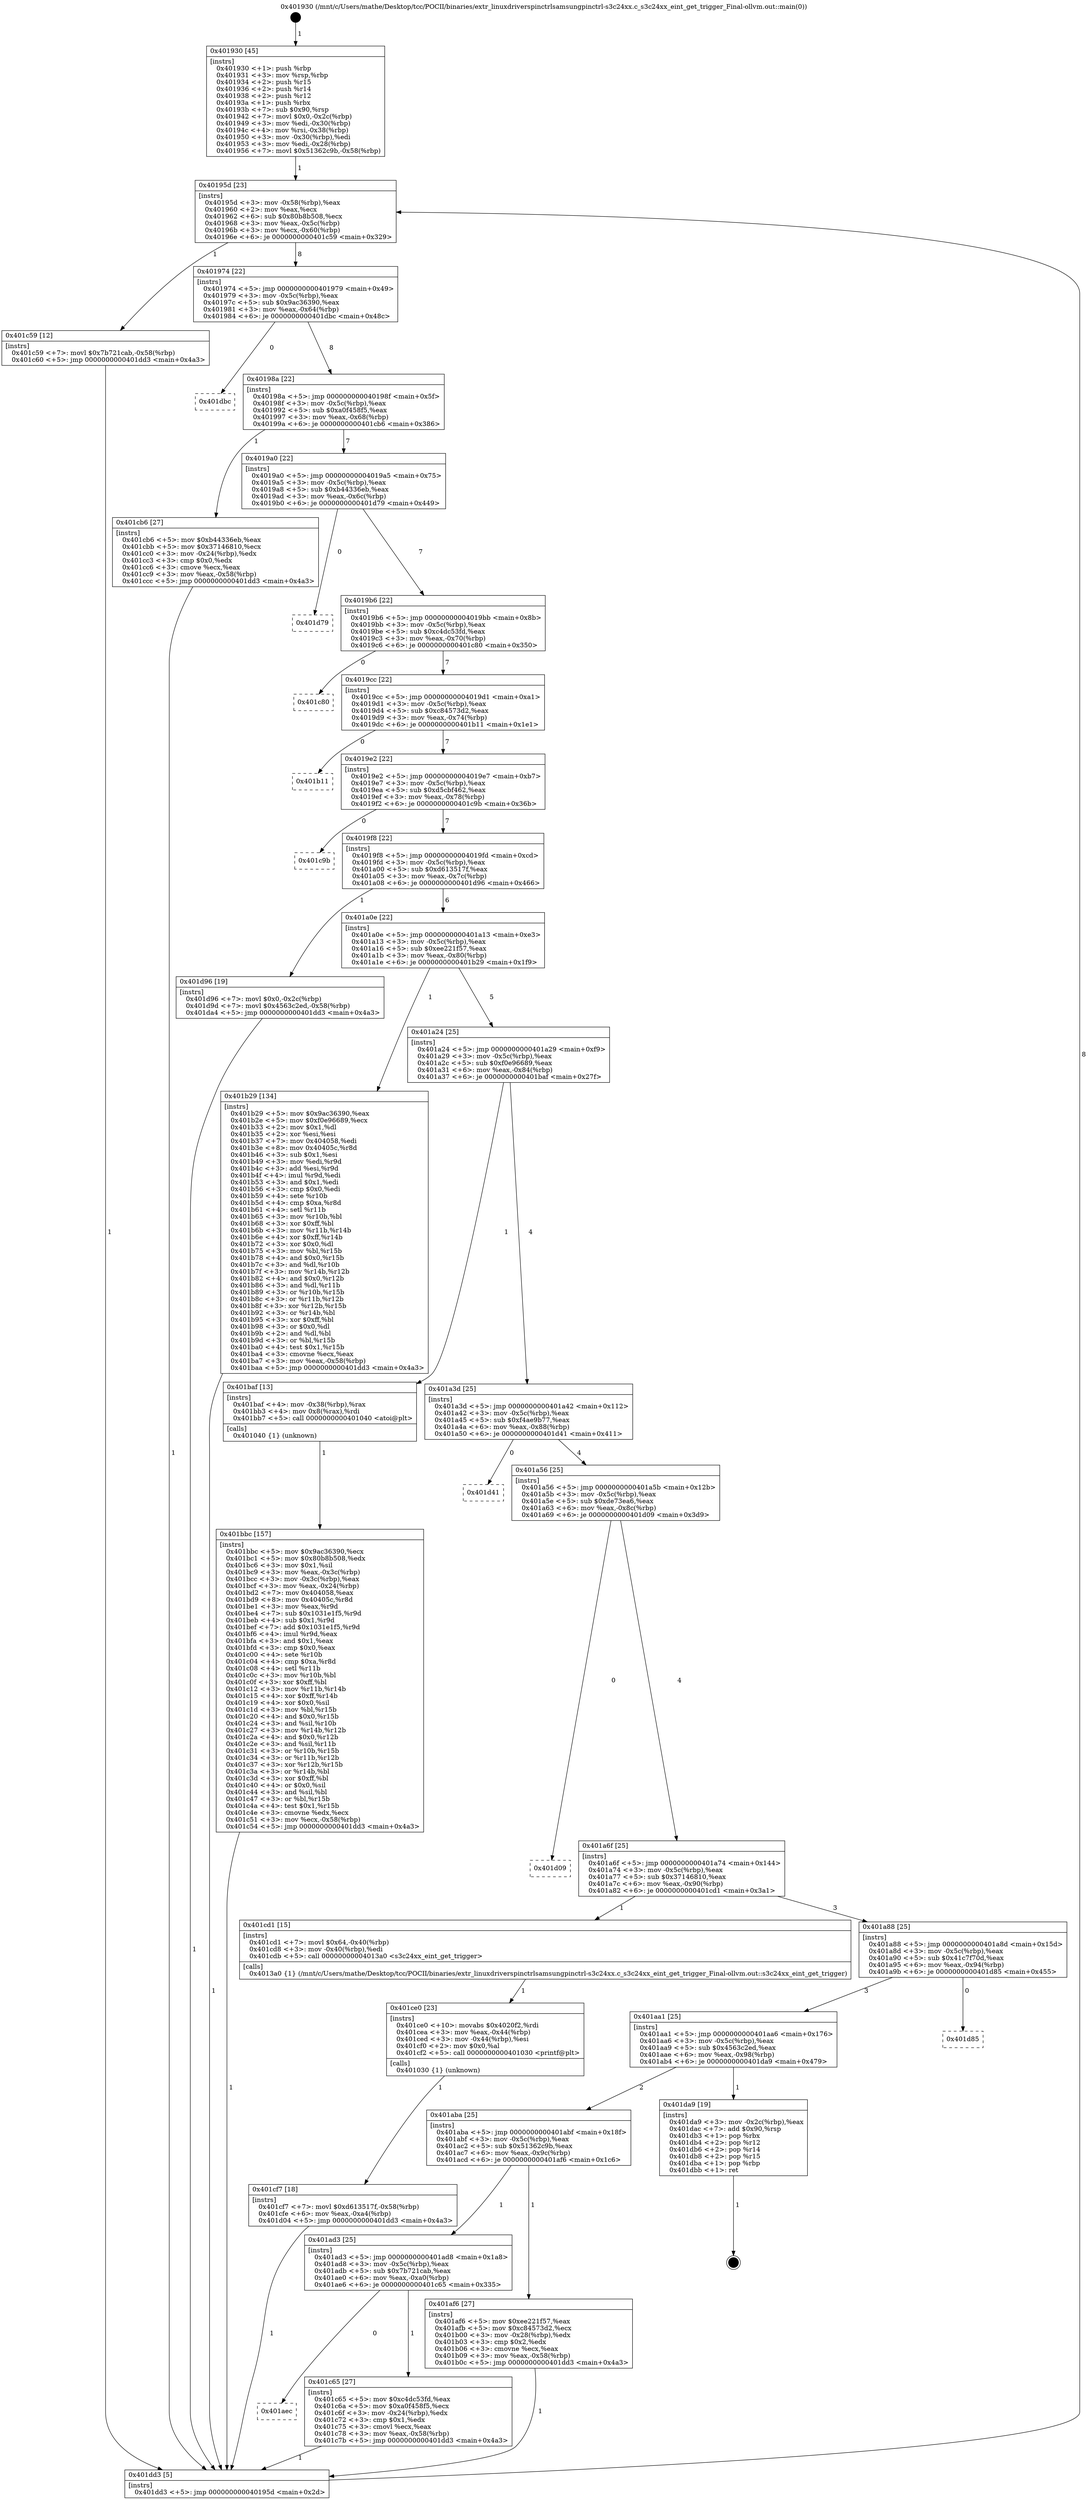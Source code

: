 digraph "0x401930" {
  label = "0x401930 (/mnt/c/Users/mathe/Desktop/tcc/POCII/binaries/extr_linuxdriverspinctrlsamsungpinctrl-s3c24xx.c_s3c24xx_eint_get_trigger_Final-ollvm.out::main(0))"
  labelloc = "t"
  node[shape=record]

  Entry [label="",width=0.3,height=0.3,shape=circle,fillcolor=black,style=filled]
  "0x40195d" [label="{
     0x40195d [23]\l
     | [instrs]\l
     &nbsp;&nbsp;0x40195d \<+3\>: mov -0x58(%rbp),%eax\l
     &nbsp;&nbsp;0x401960 \<+2\>: mov %eax,%ecx\l
     &nbsp;&nbsp;0x401962 \<+6\>: sub $0x80b8b508,%ecx\l
     &nbsp;&nbsp;0x401968 \<+3\>: mov %eax,-0x5c(%rbp)\l
     &nbsp;&nbsp;0x40196b \<+3\>: mov %ecx,-0x60(%rbp)\l
     &nbsp;&nbsp;0x40196e \<+6\>: je 0000000000401c59 \<main+0x329\>\l
  }"]
  "0x401c59" [label="{
     0x401c59 [12]\l
     | [instrs]\l
     &nbsp;&nbsp;0x401c59 \<+7\>: movl $0x7b721cab,-0x58(%rbp)\l
     &nbsp;&nbsp;0x401c60 \<+5\>: jmp 0000000000401dd3 \<main+0x4a3\>\l
  }"]
  "0x401974" [label="{
     0x401974 [22]\l
     | [instrs]\l
     &nbsp;&nbsp;0x401974 \<+5\>: jmp 0000000000401979 \<main+0x49\>\l
     &nbsp;&nbsp;0x401979 \<+3\>: mov -0x5c(%rbp),%eax\l
     &nbsp;&nbsp;0x40197c \<+5\>: sub $0x9ac36390,%eax\l
     &nbsp;&nbsp;0x401981 \<+3\>: mov %eax,-0x64(%rbp)\l
     &nbsp;&nbsp;0x401984 \<+6\>: je 0000000000401dbc \<main+0x48c\>\l
  }"]
  Exit [label="",width=0.3,height=0.3,shape=circle,fillcolor=black,style=filled,peripheries=2]
  "0x401dbc" [label="{
     0x401dbc\l
  }", style=dashed]
  "0x40198a" [label="{
     0x40198a [22]\l
     | [instrs]\l
     &nbsp;&nbsp;0x40198a \<+5\>: jmp 000000000040198f \<main+0x5f\>\l
     &nbsp;&nbsp;0x40198f \<+3\>: mov -0x5c(%rbp),%eax\l
     &nbsp;&nbsp;0x401992 \<+5\>: sub $0xa0f458f5,%eax\l
     &nbsp;&nbsp;0x401997 \<+3\>: mov %eax,-0x68(%rbp)\l
     &nbsp;&nbsp;0x40199a \<+6\>: je 0000000000401cb6 \<main+0x386\>\l
  }"]
  "0x401cf7" [label="{
     0x401cf7 [18]\l
     | [instrs]\l
     &nbsp;&nbsp;0x401cf7 \<+7\>: movl $0xd613517f,-0x58(%rbp)\l
     &nbsp;&nbsp;0x401cfe \<+6\>: mov %eax,-0xa4(%rbp)\l
     &nbsp;&nbsp;0x401d04 \<+5\>: jmp 0000000000401dd3 \<main+0x4a3\>\l
  }"]
  "0x401cb6" [label="{
     0x401cb6 [27]\l
     | [instrs]\l
     &nbsp;&nbsp;0x401cb6 \<+5\>: mov $0xb44336eb,%eax\l
     &nbsp;&nbsp;0x401cbb \<+5\>: mov $0x37146810,%ecx\l
     &nbsp;&nbsp;0x401cc0 \<+3\>: mov -0x24(%rbp),%edx\l
     &nbsp;&nbsp;0x401cc3 \<+3\>: cmp $0x0,%edx\l
     &nbsp;&nbsp;0x401cc6 \<+3\>: cmove %ecx,%eax\l
     &nbsp;&nbsp;0x401cc9 \<+3\>: mov %eax,-0x58(%rbp)\l
     &nbsp;&nbsp;0x401ccc \<+5\>: jmp 0000000000401dd3 \<main+0x4a3\>\l
  }"]
  "0x4019a0" [label="{
     0x4019a0 [22]\l
     | [instrs]\l
     &nbsp;&nbsp;0x4019a0 \<+5\>: jmp 00000000004019a5 \<main+0x75\>\l
     &nbsp;&nbsp;0x4019a5 \<+3\>: mov -0x5c(%rbp),%eax\l
     &nbsp;&nbsp;0x4019a8 \<+5\>: sub $0xb44336eb,%eax\l
     &nbsp;&nbsp;0x4019ad \<+3\>: mov %eax,-0x6c(%rbp)\l
     &nbsp;&nbsp;0x4019b0 \<+6\>: je 0000000000401d79 \<main+0x449\>\l
  }"]
  "0x401ce0" [label="{
     0x401ce0 [23]\l
     | [instrs]\l
     &nbsp;&nbsp;0x401ce0 \<+10\>: movabs $0x4020f2,%rdi\l
     &nbsp;&nbsp;0x401cea \<+3\>: mov %eax,-0x44(%rbp)\l
     &nbsp;&nbsp;0x401ced \<+3\>: mov -0x44(%rbp),%esi\l
     &nbsp;&nbsp;0x401cf0 \<+2\>: mov $0x0,%al\l
     &nbsp;&nbsp;0x401cf2 \<+5\>: call 0000000000401030 \<printf@plt\>\l
     | [calls]\l
     &nbsp;&nbsp;0x401030 \{1\} (unknown)\l
  }"]
  "0x401d79" [label="{
     0x401d79\l
  }", style=dashed]
  "0x4019b6" [label="{
     0x4019b6 [22]\l
     | [instrs]\l
     &nbsp;&nbsp;0x4019b6 \<+5\>: jmp 00000000004019bb \<main+0x8b\>\l
     &nbsp;&nbsp;0x4019bb \<+3\>: mov -0x5c(%rbp),%eax\l
     &nbsp;&nbsp;0x4019be \<+5\>: sub $0xc4dc53fd,%eax\l
     &nbsp;&nbsp;0x4019c3 \<+3\>: mov %eax,-0x70(%rbp)\l
     &nbsp;&nbsp;0x4019c6 \<+6\>: je 0000000000401c80 \<main+0x350\>\l
  }"]
  "0x401aec" [label="{
     0x401aec\l
  }", style=dashed]
  "0x401c80" [label="{
     0x401c80\l
  }", style=dashed]
  "0x4019cc" [label="{
     0x4019cc [22]\l
     | [instrs]\l
     &nbsp;&nbsp;0x4019cc \<+5\>: jmp 00000000004019d1 \<main+0xa1\>\l
     &nbsp;&nbsp;0x4019d1 \<+3\>: mov -0x5c(%rbp),%eax\l
     &nbsp;&nbsp;0x4019d4 \<+5\>: sub $0xc84573d2,%eax\l
     &nbsp;&nbsp;0x4019d9 \<+3\>: mov %eax,-0x74(%rbp)\l
     &nbsp;&nbsp;0x4019dc \<+6\>: je 0000000000401b11 \<main+0x1e1\>\l
  }"]
  "0x401c65" [label="{
     0x401c65 [27]\l
     | [instrs]\l
     &nbsp;&nbsp;0x401c65 \<+5\>: mov $0xc4dc53fd,%eax\l
     &nbsp;&nbsp;0x401c6a \<+5\>: mov $0xa0f458f5,%ecx\l
     &nbsp;&nbsp;0x401c6f \<+3\>: mov -0x24(%rbp),%edx\l
     &nbsp;&nbsp;0x401c72 \<+3\>: cmp $0x1,%edx\l
     &nbsp;&nbsp;0x401c75 \<+3\>: cmovl %ecx,%eax\l
     &nbsp;&nbsp;0x401c78 \<+3\>: mov %eax,-0x58(%rbp)\l
     &nbsp;&nbsp;0x401c7b \<+5\>: jmp 0000000000401dd3 \<main+0x4a3\>\l
  }"]
  "0x401b11" [label="{
     0x401b11\l
  }", style=dashed]
  "0x4019e2" [label="{
     0x4019e2 [22]\l
     | [instrs]\l
     &nbsp;&nbsp;0x4019e2 \<+5\>: jmp 00000000004019e7 \<main+0xb7\>\l
     &nbsp;&nbsp;0x4019e7 \<+3\>: mov -0x5c(%rbp),%eax\l
     &nbsp;&nbsp;0x4019ea \<+5\>: sub $0xd5cbf462,%eax\l
     &nbsp;&nbsp;0x4019ef \<+3\>: mov %eax,-0x78(%rbp)\l
     &nbsp;&nbsp;0x4019f2 \<+6\>: je 0000000000401c9b \<main+0x36b\>\l
  }"]
  "0x401bbc" [label="{
     0x401bbc [157]\l
     | [instrs]\l
     &nbsp;&nbsp;0x401bbc \<+5\>: mov $0x9ac36390,%ecx\l
     &nbsp;&nbsp;0x401bc1 \<+5\>: mov $0x80b8b508,%edx\l
     &nbsp;&nbsp;0x401bc6 \<+3\>: mov $0x1,%sil\l
     &nbsp;&nbsp;0x401bc9 \<+3\>: mov %eax,-0x3c(%rbp)\l
     &nbsp;&nbsp;0x401bcc \<+3\>: mov -0x3c(%rbp),%eax\l
     &nbsp;&nbsp;0x401bcf \<+3\>: mov %eax,-0x24(%rbp)\l
     &nbsp;&nbsp;0x401bd2 \<+7\>: mov 0x404058,%eax\l
     &nbsp;&nbsp;0x401bd9 \<+8\>: mov 0x40405c,%r8d\l
     &nbsp;&nbsp;0x401be1 \<+3\>: mov %eax,%r9d\l
     &nbsp;&nbsp;0x401be4 \<+7\>: sub $0x1031e1f5,%r9d\l
     &nbsp;&nbsp;0x401beb \<+4\>: sub $0x1,%r9d\l
     &nbsp;&nbsp;0x401bef \<+7\>: add $0x1031e1f5,%r9d\l
     &nbsp;&nbsp;0x401bf6 \<+4\>: imul %r9d,%eax\l
     &nbsp;&nbsp;0x401bfa \<+3\>: and $0x1,%eax\l
     &nbsp;&nbsp;0x401bfd \<+3\>: cmp $0x0,%eax\l
     &nbsp;&nbsp;0x401c00 \<+4\>: sete %r10b\l
     &nbsp;&nbsp;0x401c04 \<+4\>: cmp $0xa,%r8d\l
     &nbsp;&nbsp;0x401c08 \<+4\>: setl %r11b\l
     &nbsp;&nbsp;0x401c0c \<+3\>: mov %r10b,%bl\l
     &nbsp;&nbsp;0x401c0f \<+3\>: xor $0xff,%bl\l
     &nbsp;&nbsp;0x401c12 \<+3\>: mov %r11b,%r14b\l
     &nbsp;&nbsp;0x401c15 \<+4\>: xor $0xff,%r14b\l
     &nbsp;&nbsp;0x401c19 \<+4\>: xor $0x0,%sil\l
     &nbsp;&nbsp;0x401c1d \<+3\>: mov %bl,%r15b\l
     &nbsp;&nbsp;0x401c20 \<+4\>: and $0x0,%r15b\l
     &nbsp;&nbsp;0x401c24 \<+3\>: and %sil,%r10b\l
     &nbsp;&nbsp;0x401c27 \<+3\>: mov %r14b,%r12b\l
     &nbsp;&nbsp;0x401c2a \<+4\>: and $0x0,%r12b\l
     &nbsp;&nbsp;0x401c2e \<+3\>: and %sil,%r11b\l
     &nbsp;&nbsp;0x401c31 \<+3\>: or %r10b,%r15b\l
     &nbsp;&nbsp;0x401c34 \<+3\>: or %r11b,%r12b\l
     &nbsp;&nbsp;0x401c37 \<+3\>: xor %r12b,%r15b\l
     &nbsp;&nbsp;0x401c3a \<+3\>: or %r14b,%bl\l
     &nbsp;&nbsp;0x401c3d \<+3\>: xor $0xff,%bl\l
     &nbsp;&nbsp;0x401c40 \<+4\>: or $0x0,%sil\l
     &nbsp;&nbsp;0x401c44 \<+3\>: and %sil,%bl\l
     &nbsp;&nbsp;0x401c47 \<+3\>: or %bl,%r15b\l
     &nbsp;&nbsp;0x401c4a \<+4\>: test $0x1,%r15b\l
     &nbsp;&nbsp;0x401c4e \<+3\>: cmovne %edx,%ecx\l
     &nbsp;&nbsp;0x401c51 \<+3\>: mov %ecx,-0x58(%rbp)\l
     &nbsp;&nbsp;0x401c54 \<+5\>: jmp 0000000000401dd3 \<main+0x4a3\>\l
  }"]
  "0x401c9b" [label="{
     0x401c9b\l
  }", style=dashed]
  "0x4019f8" [label="{
     0x4019f8 [22]\l
     | [instrs]\l
     &nbsp;&nbsp;0x4019f8 \<+5\>: jmp 00000000004019fd \<main+0xcd\>\l
     &nbsp;&nbsp;0x4019fd \<+3\>: mov -0x5c(%rbp),%eax\l
     &nbsp;&nbsp;0x401a00 \<+5\>: sub $0xd613517f,%eax\l
     &nbsp;&nbsp;0x401a05 \<+3\>: mov %eax,-0x7c(%rbp)\l
     &nbsp;&nbsp;0x401a08 \<+6\>: je 0000000000401d96 \<main+0x466\>\l
  }"]
  "0x401930" [label="{
     0x401930 [45]\l
     | [instrs]\l
     &nbsp;&nbsp;0x401930 \<+1\>: push %rbp\l
     &nbsp;&nbsp;0x401931 \<+3\>: mov %rsp,%rbp\l
     &nbsp;&nbsp;0x401934 \<+2\>: push %r15\l
     &nbsp;&nbsp;0x401936 \<+2\>: push %r14\l
     &nbsp;&nbsp;0x401938 \<+2\>: push %r12\l
     &nbsp;&nbsp;0x40193a \<+1\>: push %rbx\l
     &nbsp;&nbsp;0x40193b \<+7\>: sub $0x90,%rsp\l
     &nbsp;&nbsp;0x401942 \<+7\>: movl $0x0,-0x2c(%rbp)\l
     &nbsp;&nbsp;0x401949 \<+3\>: mov %edi,-0x30(%rbp)\l
     &nbsp;&nbsp;0x40194c \<+4\>: mov %rsi,-0x38(%rbp)\l
     &nbsp;&nbsp;0x401950 \<+3\>: mov -0x30(%rbp),%edi\l
     &nbsp;&nbsp;0x401953 \<+3\>: mov %edi,-0x28(%rbp)\l
     &nbsp;&nbsp;0x401956 \<+7\>: movl $0x51362c9b,-0x58(%rbp)\l
  }"]
  "0x401d96" [label="{
     0x401d96 [19]\l
     | [instrs]\l
     &nbsp;&nbsp;0x401d96 \<+7\>: movl $0x0,-0x2c(%rbp)\l
     &nbsp;&nbsp;0x401d9d \<+7\>: movl $0x4563c2ed,-0x58(%rbp)\l
     &nbsp;&nbsp;0x401da4 \<+5\>: jmp 0000000000401dd3 \<main+0x4a3\>\l
  }"]
  "0x401a0e" [label="{
     0x401a0e [22]\l
     | [instrs]\l
     &nbsp;&nbsp;0x401a0e \<+5\>: jmp 0000000000401a13 \<main+0xe3\>\l
     &nbsp;&nbsp;0x401a13 \<+3\>: mov -0x5c(%rbp),%eax\l
     &nbsp;&nbsp;0x401a16 \<+5\>: sub $0xee221f57,%eax\l
     &nbsp;&nbsp;0x401a1b \<+3\>: mov %eax,-0x80(%rbp)\l
     &nbsp;&nbsp;0x401a1e \<+6\>: je 0000000000401b29 \<main+0x1f9\>\l
  }"]
  "0x401dd3" [label="{
     0x401dd3 [5]\l
     | [instrs]\l
     &nbsp;&nbsp;0x401dd3 \<+5\>: jmp 000000000040195d \<main+0x2d\>\l
  }"]
  "0x401b29" [label="{
     0x401b29 [134]\l
     | [instrs]\l
     &nbsp;&nbsp;0x401b29 \<+5\>: mov $0x9ac36390,%eax\l
     &nbsp;&nbsp;0x401b2e \<+5\>: mov $0xf0e96689,%ecx\l
     &nbsp;&nbsp;0x401b33 \<+2\>: mov $0x1,%dl\l
     &nbsp;&nbsp;0x401b35 \<+2\>: xor %esi,%esi\l
     &nbsp;&nbsp;0x401b37 \<+7\>: mov 0x404058,%edi\l
     &nbsp;&nbsp;0x401b3e \<+8\>: mov 0x40405c,%r8d\l
     &nbsp;&nbsp;0x401b46 \<+3\>: sub $0x1,%esi\l
     &nbsp;&nbsp;0x401b49 \<+3\>: mov %edi,%r9d\l
     &nbsp;&nbsp;0x401b4c \<+3\>: add %esi,%r9d\l
     &nbsp;&nbsp;0x401b4f \<+4\>: imul %r9d,%edi\l
     &nbsp;&nbsp;0x401b53 \<+3\>: and $0x1,%edi\l
     &nbsp;&nbsp;0x401b56 \<+3\>: cmp $0x0,%edi\l
     &nbsp;&nbsp;0x401b59 \<+4\>: sete %r10b\l
     &nbsp;&nbsp;0x401b5d \<+4\>: cmp $0xa,%r8d\l
     &nbsp;&nbsp;0x401b61 \<+4\>: setl %r11b\l
     &nbsp;&nbsp;0x401b65 \<+3\>: mov %r10b,%bl\l
     &nbsp;&nbsp;0x401b68 \<+3\>: xor $0xff,%bl\l
     &nbsp;&nbsp;0x401b6b \<+3\>: mov %r11b,%r14b\l
     &nbsp;&nbsp;0x401b6e \<+4\>: xor $0xff,%r14b\l
     &nbsp;&nbsp;0x401b72 \<+3\>: xor $0x0,%dl\l
     &nbsp;&nbsp;0x401b75 \<+3\>: mov %bl,%r15b\l
     &nbsp;&nbsp;0x401b78 \<+4\>: and $0x0,%r15b\l
     &nbsp;&nbsp;0x401b7c \<+3\>: and %dl,%r10b\l
     &nbsp;&nbsp;0x401b7f \<+3\>: mov %r14b,%r12b\l
     &nbsp;&nbsp;0x401b82 \<+4\>: and $0x0,%r12b\l
     &nbsp;&nbsp;0x401b86 \<+3\>: and %dl,%r11b\l
     &nbsp;&nbsp;0x401b89 \<+3\>: or %r10b,%r15b\l
     &nbsp;&nbsp;0x401b8c \<+3\>: or %r11b,%r12b\l
     &nbsp;&nbsp;0x401b8f \<+3\>: xor %r12b,%r15b\l
     &nbsp;&nbsp;0x401b92 \<+3\>: or %r14b,%bl\l
     &nbsp;&nbsp;0x401b95 \<+3\>: xor $0xff,%bl\l
     &nbsp;&nbsp;0x401b98 \<+3\>: or $0x0,%dl\l
     &nbsp;&nbsp;0x401b9b \<+2\>: and %dl,%bl\l
     &nbsp;&nbsp;0x401b9d \<+3\>: or %bl,%r15b\l
     &nbsp;&nbsp;0x401ba0 \<+4\>: test $0x1,%r15b\l
     &nbsp;&nbsp;0x401ba4 \<+3\>: cmovne %ecx,%eax\l
     &nbsp;&nbsp;0x401ba7 \<+3\>: mov %eax,-0x58(%rbp)\l
     &nbsp;&nbsp;0x401baa \<+5\>: jmp 0000000000401dd3 \<main+0x4a3\>\l
  }"]
  "0x401a24" [label="{
     0x401a24 [25]\l
     | [instrs]\l
     &nbsp;&nbsp;0x401a24 \<+5\>: jmp 0000000000401a29 \<main+0xf9\>\l
     &nbsp;&nbsp;0x401a29 \<+3\>: mov -0x5c(%rbp),%eax\l
     &nbsp;&nbsp;0x401a2c \<+5\>: sub $0xf0e96689,%eax\l
     &nbsp;&nbsp;0x401a31 \<+6\>: mov %eax,-0x84(%rbp)\l
     &nbsp;&nbsp;0x401a37 \<+6\>: je 0000000000401baf \<main+0x27f\>\l
  }"]
  "0x401ad3" [label="{
     0x401ad3 [25]\l
     | [instrs]\l
     &nbsp;&nbsp;0x401ad3 \<+5\>: jmp 0000000000401ad8 \<main+0x1a8\>\l
     &nbsp;&nbsp;0x401ad8 \<+3\>: mov -0x5c(%rbp),%eax\l
     &nbsp;&nbsp;0x401adb \<+5\>: sub $0x7b721cab,%eax\l
     &nbsp;&nbsp;0x401ae0 \<+6\>: mov %eax,-0xa0(%rbp)\l
     &nbsp;&nbsp;0x401ae6 \<+6\>: je 0000000000401c65 \<main+0x335\>\l
  }"]
  "0x401baf" [label="{
     0x401baf [13]\l
     | [instrs]\l
     &nbsp;&nbsp;0x401baf \<+4\>: mov -0x38(%rbp),%rax\l
     &nbsp;&nbsp;0x401bb3 \<+4\>: mov 0x8(%rax),%rdi\l
     &nbsp;&nbsp;0x401bb7 \<+5\>: call 0000000000401040 \<atoi@plt\>\l
     | [calls]\l
     &nbsp;&nbsp;0x401040 \{1\} (unknown)\l
  }"]
  "0x401a3d" [label="{
     0x401a3d [25]\l
     | [instrs]\l
     &nbsp;&nbsp;0x401a3d \<+5\>: jmp 0000000000401a42 \<main+0x112\>\l
     &nbsp;&nbsp;0x401a42 \<+3\>: mov -0x5c(%rbp),%eax\l
     &nbsp;&nbsp;0x401a45 \<+5\>: sub $0xf4ae9b77,%eax\l
     &nbsp;&nbsp;0x401a4a \<+6\>: mov %eax,-0x88(%rbp)\l
     &nbsp;&nbsp;0x401a50 \<+6\>: je 0000000000401d41 \<main+0x411\>\l
  }"]
  "0x401af6" [label="{
     0x401af6 [27]\l
     | [instrs]\l
     &nbsp;&nbsp;0x401af6 \<+5\>: mov $0xee221f57,%eax\l
     &nbsp;&nbsp;0x401afb \<+5\>: mov $0xc84573d2,%ecx\l
     &nbsp;&nbsp;0x401b00 \<+3\>: mov -0x28(%rbp),%edx\l
     &nbsp;&nbsp;0x401b03 \<+3\>: cmp $0x2,%edx\l
     &nbsp;&nbsp;0x401b06 \<+3\>: cmovne %ecx,%eax\l
     &nbsp;&nbsp;0x401b09 \<+3\>: mov %eax,-0x58(%rbp)\l
     &nbsp;&nbsp;0x401b0c \<+5\>: jmp 0000000000401dd3 \<main+0x4a3\>\l
  }"]
  "0x401d41" [label="{
     0x401d41\l
  }", style=dashed]
  "0x401a56" [label="{
     0x401a56 [25]\l
     | [instrs]\l
     &nbsp;&nbsp;0x401a56 \<+5\>: jmp 0000000000401a5b \<main+0x12b\>\l
     &nbsp;&nbsp;0x401a5b \<+3\>: mov -0x5c(%rbp),%eax\l
     &nbsp;&nbsp;0x401a5e \<+5\>: sub $0xde73ea6,%eax\l
     &nbsp;&nbsp;0x401a63 \<+6\>: mov %eax,-0x8c(%rbp)\l
     &nbsp;&nbsp;0x401a69 \<+6\>: je 0000000000401d09 \<main+0x3d9\>\l
  }"]
  "0x401aba" [label="{
     0x401aba [25]\l
     | [instrs]\l
     &nbsp;&nbsp;0x401aba \<+5\>: jmp 0000000000401abf \<main+0x18f\>\l
     &nbsp;&nbsp;0x401abf \<+3\>: mov -0x5c(%rbp),%eax\l
     &nbsp;&nbsp;0x401ac2 \<+5\>: sub $0x51362c9b,%eax\l
     &nbsp;&nbsp;0x401ac7 \<+6\>: mov %eax,-0x9c(%rbp)\l
     &nbsp;&nbsp;0x401acd \<+6\>: je 0000000000401af6 \<main+0x1c6\>\l
  }"]
  "0x401d09" [label="{
     0x401d09\l
  }", style=dashed]
  "0x401a6f" [label="{
     0x401a6f [25]\l
     | [instrs]\l
     &nbsp;&nbsp;0x401a6f \<+5\>: jmp 0000000000401a74 \<main+0x144\>\l
     &nbsp;&nbsp;0x401a74 \<+3\>: mov -0x5c(%rbp),%eax\l
     &nbsp;&nbsp;0x401a77 \<+5\>: sub $0x37146810,%eax\l
     &nbsp;&nbsp;0x401a7c \<+6\>: mov %eax,-0x90(%rbp)\l
     &nbsp;&nbsp;0x401a82 \<+6\>: je 0000000000401cd1 \<main+0x3a1\>\l
  }"]
  "0x401da9" [label="{
     0x401da9 [19]\l
     | [instrs]\l
     &nbsp;&nbsp;0x401da9 \<+3\>: mov -0x2c(%rbp),%eax\l
     &nbsp;&nbsp;0x401dac \<+7\>: add $0x90,%rsp\l
     &nbsp;&nbsp;0x401db3 \<+1\>: pop %rbx\l
     &nbsp;&nbsp;0x401db4 \<+2\>: pop %r12\l
     &nbsp;&nbsp;0x401db6 \<+2\>: pop %r14\l
     &nbsp;&nbsp;0x401db8 \<+2\>: pop %r15\l
     &nbsp;&nbsp;0x401dba \<+1\>: pop %rbp\l
     &nbsp;&nbsp;0x401dbb \<+1\>: ret\l
  }"]
  "0x401cd1" [label="{
     0x401cd1 [15]\l
     | [instrs]\l
     &nbsp;&nbsp;0x401cd1 \<+7\>: movl $0x64,-0x40(%rbp)\l
     &nbsp;&nbsp;0x401cd8 \<+3\>: mov -0x40(%rbp),%edi\l
     &nbsp;&nbsp;0x401cdb \<+5\>: call 00000000004013a0 \<s3c24xx_eint_get_trigger\>\l
     | [calls]\l
     &nbsp;&nbsp;0x4013a0 \{1\} (/mnt/c/Users/mathe/Desktop/tcc/POCII/binaries/extr_linuxdriverspinctrlsamsungpinctrl-s3c24xx.c_s3c24xx_eint_get_trigger_Final-ollvm.out::s3c24xx_eint_get_trigger)\l
  }"]
  "0x401a88" [label="{
     0x401a88 [25]\l
     | [instrs]\l
     &nbsp;&nbsp;0x401a88 \<+5\>: jmp 0000000000401a8d \<main+0x15d\>\l
     &nbsp;&nbsp;0x401a8d \<+3\>: mov -0x5c(%rbp),%eax\l
     &nbsp;&nbsp;0x401a90 \<+5\>: sub $0x41c7f70d,%eax\l
     &nbsp;&nbsp;0x401a95 \<+6\>: mov %eax,-0x94(%rbp)\l
     &nbsp;&nbsp;0x401a9b \<+6\>: je 0000000000401d85 \<main+0x455\>\l
  }"]
  "0x401aa1" [label="{
     0x401aa1 [25]\l
     | [instrs]\l
     &nbsp;&nbsp;0x401aa1 \<+5\>: jmp 0000000000401aa6 \<main+0x176\>\l
     &nbsp;&nbsp;0x401aa6 \<+3\>: mov -0x5c(%rbp),%eax\l
     &nbsp;&nbsp;0x401aa9 \<+5\>: sub $0x4563c2ed,%eax\l
     &nbsp;&nbsp;0x401aae \<+6\>: mov %eax,-0x98(%rbp)\l
     &nbsp;&nbsp;0x401ab4 \<+6\>: je 0000000000401da9 \<main+0x479\>\l
  }"]
  "0x401d85" [label="{
     0x401d85\l
  }", style=dashed]
  Entry -> "0x401930" [label=" 1"]
  "0x40195d" -> "0x401c59" [label=" 1"]
  "0x40195d" -> "0x401974" [label=" 8"]
  "0x401da9" -> Exit [label=" 1"]
  "0x401974" -> "0x401dbc" [label=" 0"]
  "0x401974" -> "0x40198a" [label=" 8"]
  "0x401d96" -> "0x401dd3" [label=" 1"]
  "0x40198a" -> "0x401cb6" [label=" 1"]
  "0x40198a" -> "0x4019a0" [label=" 7"]
  "0x401cf7" -> "0x401dd3" [label=" 1"]
  "0x4019a0" -> "0x401d79" [label=" 0"]
  "0x4019a0" -> "0x4019b6" [label=" 7"]
  "0x401ce0" -> "0x401cf7" [label=" 1"]
  "0x4019b6" -> "0x401c80" [label=" 0"]
  "0x4019b6" -> "0x4019cc" [label=" 7"]
  "0x401cd1" -> "0x401ce0" [label=" 1"]
  "0x4019cc" -> "0x401b11" [label=" 0"]
  "0x4019cc" -> "0x4019e2" [label=" 7"]
  "0x401cb6" -> "0x401dd3" [label=" 1"]
  "0x4019e2" -> "0x401c9b" [label=" 0"]
  "0x4019e2" -> "0x4019f8" [label=" 7"]
  "0x401ad3" -> "0x401aec" [label=" 0"]
  "0x4019f8" -> "0x401d96" [label=" 1"]
  "0x4019f8" -> "0x401a0e" [label=" 6"]
  "0x401ad3" -> "0x401c65" [label=" 1"]
  "0x401a0e" -> "0x401b29" [label=" 1"]
  "0x401a0e" -> "0x401a24" [label=" 5"]
  "0x401c65" -> "0x401dd3" [label=" 1"]
  "0x401a24" -> "0x401baf" [label=" 1"]
  "0x401a24" -> "0x401a3d" [label=" 4"]
  "0x401c59" -> "0x401dd3" [label=" 1"]
  "0x401a3d" -> "0x401d41" [label=" 0"]
  "0x401a3d" -> "0x401a56" [label=" 4"]
  "0x401bbc" -> "0x401dd3" [label=" 1"]
  "0x401a56" -> "0x401d09" [label=" 0"]
  "0x401a56" -> "0x401a6f" [label=" 4"]
  "0x401b29" -> "0x401dd3" [label=" 1"]
  "0x401a6f" -> "0x401cd1" [label=" 1"]
  "0x401a6f" -> "0x401a88" [label=" 3"]
  "0x401dd3" -> "0x40195d" [label=" 8"]
  "0x401a88" -> "0x401d85" [label=" 0"]
  "0x401a88" -> "0x401aa1" [label=" 3"]
  "0x401930" -> "0x40195d" [label=" 1"]
  "0x401aa1" -> "0x401da9" [label=" 1"]
  "0x401aa1" -> "0x401aba" [label=" 2"]
  "0x401baf" -> "0x401bbc" [label=" 1"]
  "0x401aba" -> "0x401af6" [label=" 1"]
  "0x401aba" -> "0x401ad3" [label=" 1"]
  "0x401af6" -> "0x401dd3" [label=" 1"]
}
